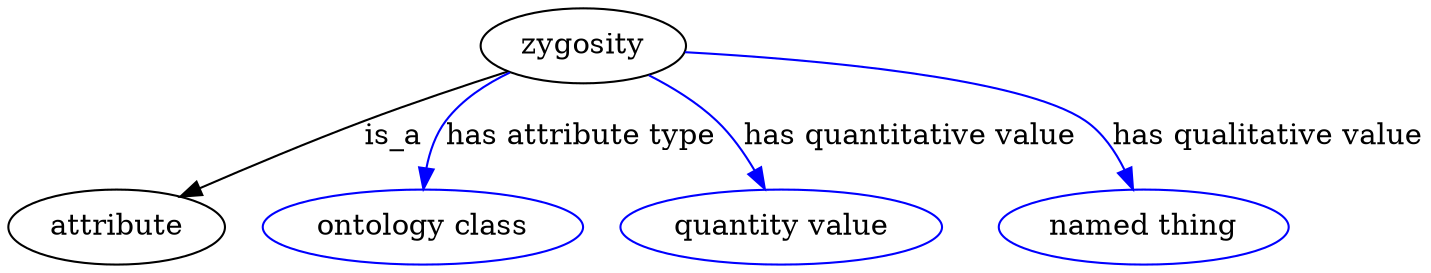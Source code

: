 digraph {
	graph [bb="0,0,533.3,123"];
	node [label="\N"];
	zygosity	 [height=0.5,
		label=zygosity,
		pos="226.3,105",
		width=1.1193];
	attribute	 [height=0.5,
		pos="40.296,18",
		width=1.1193];
	zygosity -> attribute	 [label=is_a,
		lp="158.3,61.5",
		pos="e,67.947,31.34 197.72,92.121 182.69,85.309 163.96,76.769 147.3,69 123.84,58.068 97.615,45.571 76.996,35.684"];
	"has attribute type"	 [color=blue,
		height=0.5,
		label="ontology class",
		pos="160.3,18",
		width=1.7151];
	zygosity -> "has attribute type"	 [color=blue,
		label="has attribute type",
		lp="228.3,61.5",
		pos="e,165.28,36.145 203.22,90.106 195.48,84.249 187.3,77.005 181.3,69 176.07,62.028 171.9,53.569 168.71,45.56",
		style=solid];
	"has quantitative value"	 [color=blue,
		height=0.5,
		label="quantity value",
		pos="301.3,18",
		width=1.6971];
	zygosity -> "has quantitative value"	 [color=blue,
		label="has quantitative value",
		lp="344.8,61.5",
		pos="e,294.47,36.229 250.59,90.499 259.13,84.587 268.32,77.205 275.3,69 281.22,62.032 286.24,53.486 290.25,45.395",
		style=solid];
	"has qualitative value"	 [color=blue,
		height=0.5,
		label="named thing",
		pos="439.3,18",
		width=1.5346];
	zygosity -> "has qualitative value"	 [color=blue,
		label="has qualitative value",
		lp="477.3,61.5",
		pos="e,432.75,36.04 265.7,100.95 312.1,95.538 385.72,84.775 408.3,69 416.81,63.053 423.4,53.949 428.28,45.07",
		style=solid];
}
